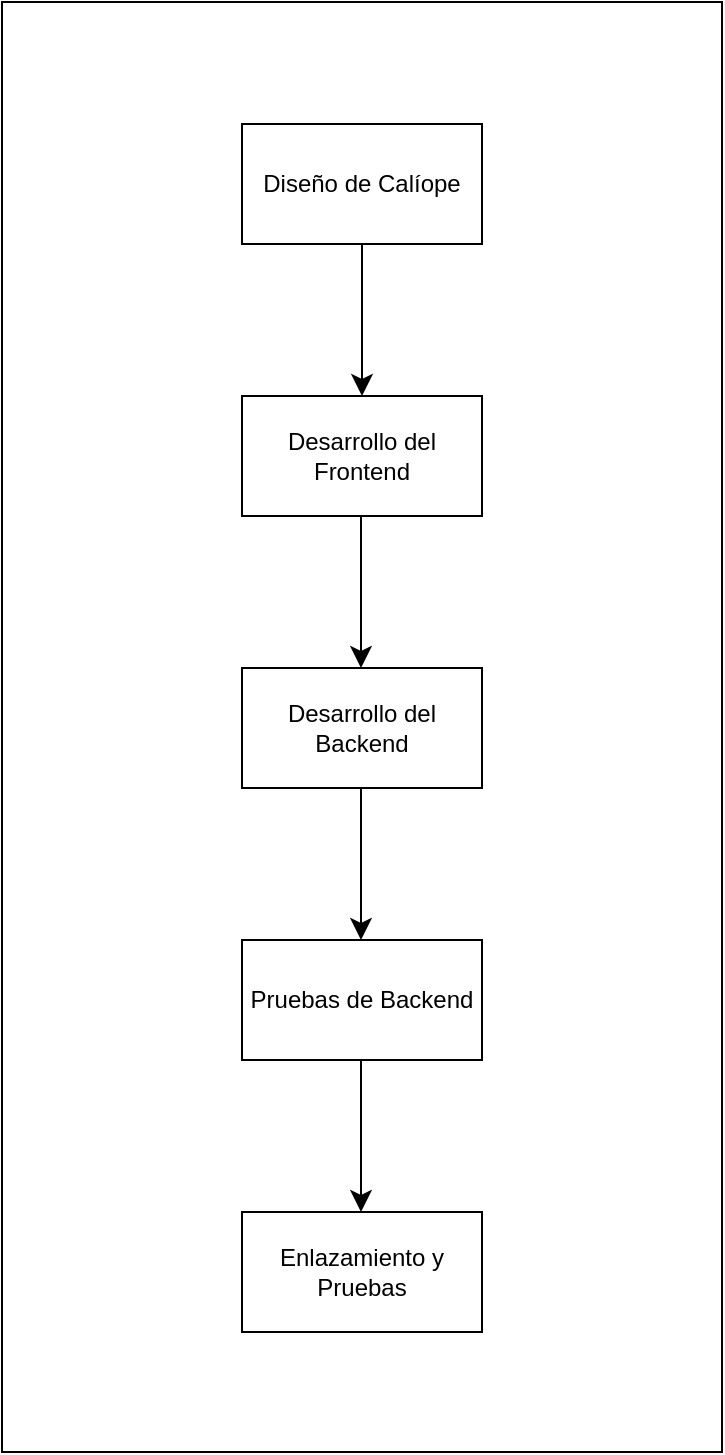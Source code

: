 <mxfile version="24.2.8" type="device">
  <diagram name="Page-1" id="vdgEpPSCTGe97njbxjlq">
    <mxGraphModel dx="1112" dy="1231" grid="0" gridSize="10" guides="1" tooltips="1" connect="1" arrows="1" fold="1" page="0" pageScale="1" pageWidth="850" pageHeight="1100" math="0" shadow="0">
      <root>
        <mxCell id="0" />
        <mxCell id="1" parent="0" />
        <mxCell id="iHlADKhTmx6_1Dyb3h9l-10" value="" style="rounded=0;whiteSpace=wrap;html=1;" vertex="1" parent="1">
          <mxGeometry x="-15" y="-152" width="360" height="725" as="geometry" />
        </mxCell>
        <mxCell id="iHlADKhTmx6_1Dyb3h9l-1" value="Diseño de Calíope" style="rounded=0;whiteSpace=wrap;html=1;" vertex="1" parent="1">
          <mxGeometry x="105" y="-91" width="120" height="60" as="geometry" />
        </mxCell>
        <mxCell id="iHlADKhTmx6_1Dyb3h9l-2" value="Desarrollo del Frontend" style="rounded=0;whiteSpace=wrap;html=1;" vertex="1" parent="1">
          <mxGeometry x="105" y="45" width="120" height="60" as="geometry" />
        </mxCell>
        <mxCell id="iHlADKhTmx6_1Dyb3h9l-3" value="Desarrollo del Backend" style="rounded=0;whiteSpace=wrap;html=1;" vertex="1" parent="1">
          <mxGeometry x="105" y="181" width="120" height="60" as="geometry" />
        </mxCell>
        <mxCell id="iHlADKhTmx6_1Dyb3h9l-4" value="Enlazamiento y Pruebas" style="rounded=0;whiteSpace=wrap;html=1;" vertex="1" parent="1">
          <mxGeometry x="105" y="453" width="120" height="60" as="geometry" />
        </mxCell>
        <mxCell id="iHlADKhTmx6_1Dyb3h9l-5" value="Pruebas de Backend" style="rounded=0;whiteSpace=wrap;html=1;" vertex="1" parent="1">
          <mxGeometry x="105" y="317" width="120" height="60" as="geometry" />
        </mxCell>
        <mxCell id="iHlADKhTmx6_1Dyb3h9l-6" value="" style="endArrow=classic;html=1;rounded=0;fontSize=12;startSize=8;endSize=8;curved=1;exitX=0.5;exitY=1;exitDx=0;exitDy=0;entryX=0.5;entryY=0;entryDx=0;entryDy=0;" edge="1" parent="1" source="iHlADKhTmx6_1Dyb3h9l-1" target="iHlADKhTmx6_1Dyb3h9l-2">
          <mxGeometry width="50" height="50" relative="1" as="geometry">
            <mxPoint x="175" y="225" as="sourcePoint" />
            <mxPoint x="225" y="175" as="targetPoint" />
          </mxGeometry>
        </mxCell>
        <mxCell id="iHlADKhTmx6_1Dyb3h9l-7" value="" style="endArrow=classic;html=1;rounded=0;fontSize=12;startSize=8;endSize=8;curved=1;exitX=0.5;exitY=1;exitDx=0;exitDy=0;entryX=0.5;entryY=0;entryDx=0;entryDy=0;" edge="1" parent="1">
          <mxGeometry width="50" height="50" relative="1" as="geometry">
            <mxPoint x="164.5" y="105" as="sourcePoint" />
            <mxPoint x="164.5" y="181" as="targetPoint" />
          </mxGeometry>
        </mxCell>
        <mxCell id="iHlADKhTmx6_1Dyb3h9l-8" value="" style="endArrow=classic;html=1;rounded=0;fontSize=12;startSize=8;endSize=8;curved=1;exitX=0.5;exitY=1;exitDx=0;exitDy=0;entryX=0.5;entryY=0;entryDx=0;entryDy=0;" edge="1" parent="1">
          <mxGeometry width="50" height="50" relative="1" as="geometry">
            <mxPoint x="164.5" y="241" as="sourcePoint" />
            <mxPoint x="164.5" y="317" as="targetPoint" />
          </mxGeometry>
        </mxCell>
        <mxCell id="iHlADKhTmx6_1Dyb3h9l-9" value="" style="endArrow=classic;html=1;rounded=0;fontSize=12;startSize=8;endSize=8;curved=1;exitX=0.5;exitY=1;exitDx=0;exitDy=0;entryX=0.5;entryY=0;entryDx=0;entryDy=0;" edge="1" parent="1">
          <mxGeometry width="50" height="50" relative="1" as="geometry">
            <mxPoint x="164.5" y="377" as="sourcePoint" />
            <mxPoint x="164.5" y="453" as="targetPoint" />
          </mxGeometry>
        </mxCell>
      </root>
    </mxGraphModel>
  </diagram>
</mxfile>
